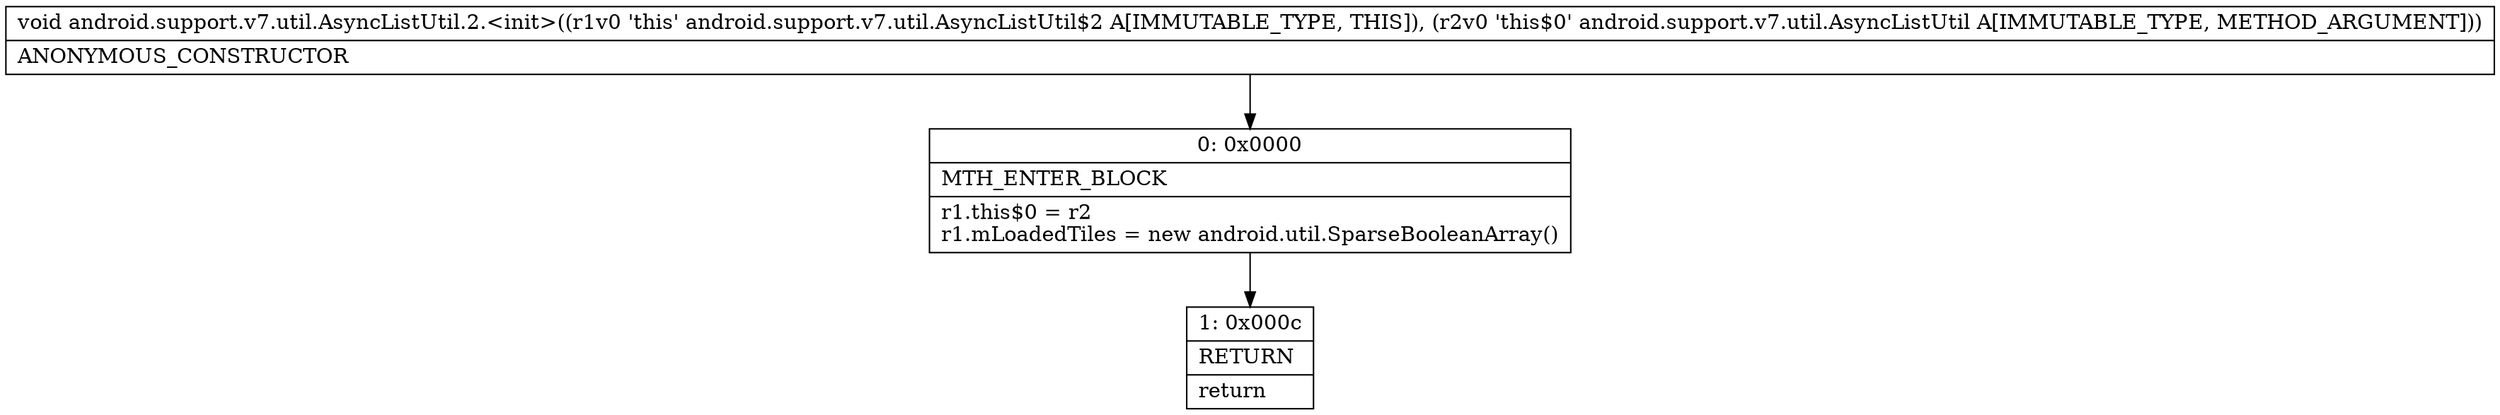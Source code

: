digraph "CFG forandroid.support.v7.util.AsyncListUtil.2.\<init\>(Landroid\/support\/v7\/util\/AsyncListUtil;)V" {
Node_0 [shape=record,label="{0\:\ 0x0000|MTH_ENTER_BLOCK\l|r1.this$0 = r2\lr1.mLoadedTiles = new android.util.SparseBooleanArray()\l}"];
Node_1 [shape=record,label="{1\:\ 0x000c|RETURN\l|return\l}"];
MethodNode[shape=record,label="{void android.support.v7.util.AsyncListUtil.2.\<init\>((r1v0 'this' android.support.v7.util.AsyncListUtil$2 A[IMMUTABLE_TYPE, THIS]), (r2v0 'this$0' android.support.v7.util.AsyncListUtil A[IMMUTABLE_TYPE, METHOD_ARGUMENT]))  | ANONYMOUS_CONSTRUCTOR\l}"];
MethodNode -> Node_0;
Node_0 -> Node_1;
}

